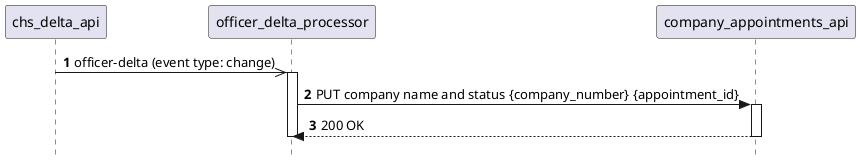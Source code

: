 @startuml

!pragma layout smetana
skinparam style strictuml

autonumber

participant chs_delta_api
participant officer_delta_processor
participant company_appointments_api


chs_delta_api ->> officer_delta_processor: officer-delta (event type: change)
activate officer_delta_processor
officer_delta_processor -> company_appointments_api: PUT company name and status {company_number} {appointment_id}
activate company_appointments_api
company_appointments_api --> officer_delta_processor: 200 OK
deactivate company_appointments_api
deactivate officer_delta_processor

@enduml